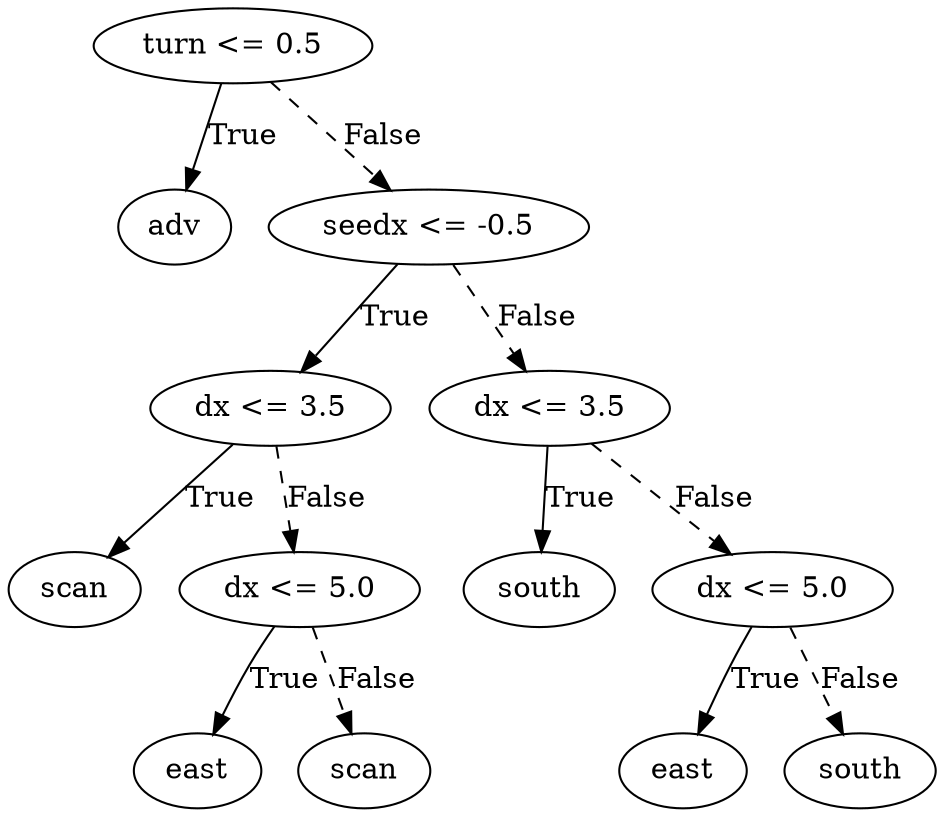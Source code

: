 digraph {
0 [label="turn <= 0.5"];
1 [label="adv"];
0 -> 1 [label="True"];
2 [label="seedx <= -0.5"];
3 [label="dx <= 3.5"];
4 [label="scan"];
3 -> 4 [label="True"];
5 [label="dx <= 5.0"];
6 [label="east"];
5 -> 6 [label="True"];
7 [label="scan"];
5 -> 7 [style="dashed", label="False"];
3 -> 5 [style="dashed", label="False"];
2 -> 3 [label="True"];
8 [label="dx <= 3.5"];
9 [label="south"];
8 -> 9 [label="True"];
10 [label="dx <= 5.0"];
11 [label="east"];
10 -> 11 [label="True"];
12 [label="south"];
10 -> 12 [style="dashed", label="False"];
8 -> 10 [style="dashed", label="False"];
2 -> 8 [style="dashed", label="False"];
0 -> 2 [style="dashed", label="False"];

}